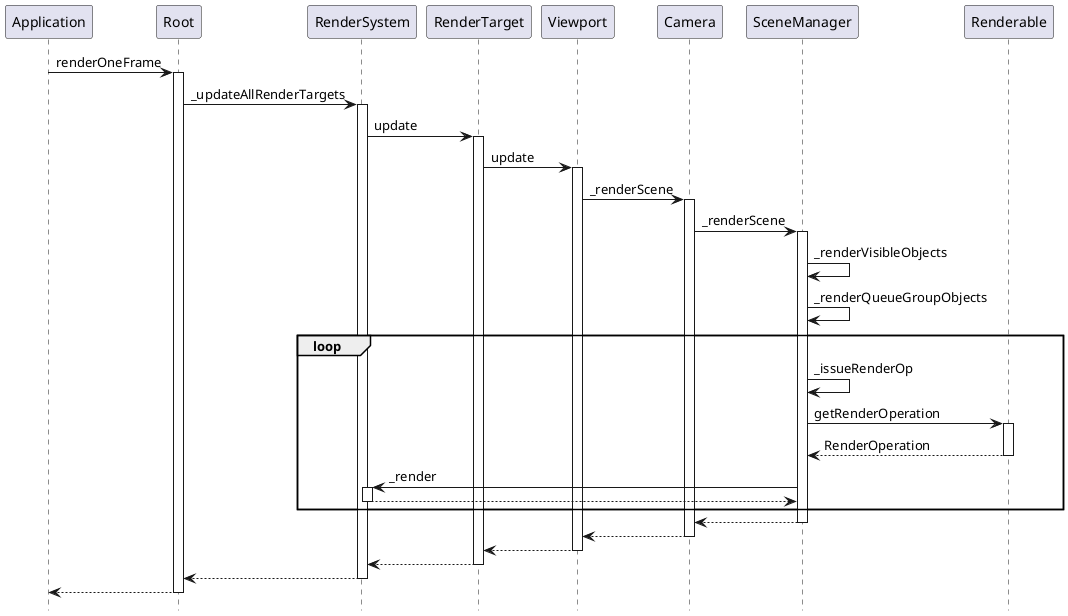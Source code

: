 @startuml
hide footbox

Application -> Root: renderOneFrame
activate Root
Root -> RenderSystem: _updateAllRenderTargets
activate RenderSystem
RenderSystem -> RenderTarget: update
activate RenderTarget
'RenderTarget -> RenderTarget: _updateAutoUpdatedViewports
RenderTarget -> Viewport: update
activate Viewport
Viewport -> Camera: _renderScene
activate Camera
Camera -> SceneManager: _renderScene
activate SceneManager
SceneManager -> SceneManager: _renderVisibleObjects
SceneManager -> SceneManager: _renderQueueGroupObjects
loop
SceneManager -> SceneManager: _issueRenderOp
SceneManager -> Renderable: getRenderOperation
activate Renderable
Renderable --> SceneManager: RenderOperation
deactivate Renderable
SceneManager -> RenderSystem: _render
activate RenderSystem
RenderSystem --> SceneManager
deactivate RenderSystem
end
SceneManager --> Camera
deactivate SceneManager
Camera --> Viewport
deactivate Camera
Viewport --> RenderTarget
deactivate Viewport
RenderTarget --> RenderSystem
deactivate RenderTarget
RenderSystem --> Root
deactivate RenderSystem
Root --> Application
deactivate Root
@enduml
